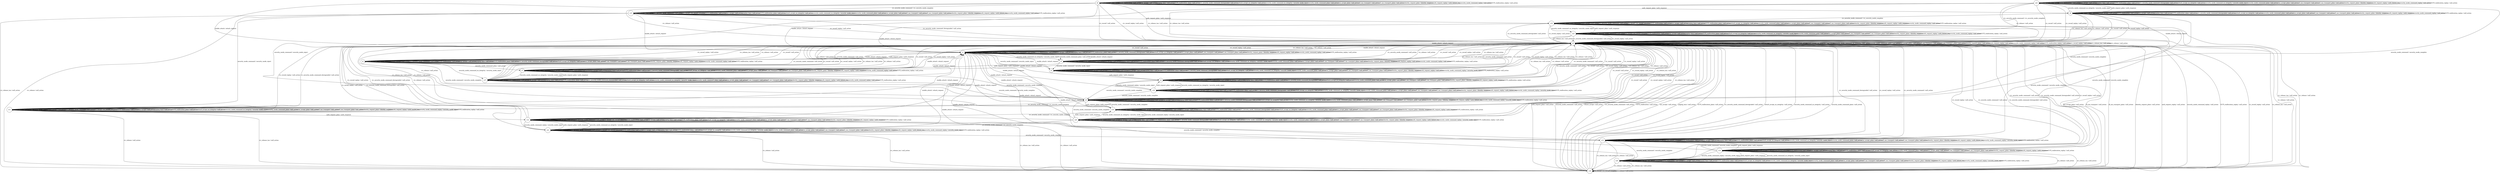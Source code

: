 digraph g {
__start0 [label="" shape="none"];

	s0 [shape="circle" label="s0"];
	s1 [shape="circle" label="s1"];
	s2 [shape="circle" label="s2"];
	s3 [shape="circle" label="s3"];
	s4 [shape="circle" label="s4"];
	s5 [shape="circle" label="s5"];
	s6 [shape="circle" label="s6"];
	s7 [shape="circle" label="s7"];
	s8 [shape="circle" label="s8"];
	s9 [shape="circle" label="s9"];
	s10 [shape="circle" label="s10"];
	s11 [shape="circle" label="s11"];
	s12 [shape="circle" label="s12"];
	s13 [shape="circle" label="s13"];
	s14 [shape="circle" label="s14"];
	s15 [shape="circle" label="s15"];
	s16 [shape="circle" label="s16"];
	s17 [shape="circle" label="s17"];
	s18 [shape="circle" label="s18"];
	s19 [shape="circle" label="s19"];
	s20 [shape="circle" label="s20"];
	s21 [shape="circle" label="s21"];
	s22 [shape="circle" label="s22"];
	s23 [shape="circle" label="s23"];
	s24 [shape="circle" label="s24"];
	s0 -> s1 [label="enable_attach / attach_request"];
	s0 -> s0 [label="auth_request_plain / null_action"];
	s0 -> s0 [label="security_mode_command / null_action"];
	s0 -> s0 [label="attach_accept / null_action"];
	s0 -> s0 [label="rrc_security_mode_command / null_action"];
	s0 -> s0 [label="rrc_reconf / null_action"];
	s0 -> s0 [label="GUTI_reallocation / null_action"];
	s0 -> s0 [label="tau_accept / null_action"];
	s0 -> s0 [label="paging_tmsi / null_action"];
	s0 -> s0 [label="GUTI_reallocation_plain / null_action"];
	s0 -> s0 [label="rrc_security_mode_command_downgraded / null_action"];
	s0 -> s0 [label="attach_accept_no_integrity / null_action"];
	s0 -> s0 [label="security_mode_command_no_integrity / null_action"];
	s0 -> s0 [label="security_mode_command_plain / null_action"];
	s0 -> s0 [label="tau_accept_plain / null_action"];
	s0 -> s0 [label="dl_nas_transport / null_action"];
	s0 -> s0 [label="dl_nas_transport_plain / null_action"];
	s0 -> s0 [label="identity_request_plain / null_action"];
	s0 -> s0 [label="auth_request_replay / null_action"];
	s0 -> s0 [label="security_mode_command_replay / null_action"];
	s0 -> s0 [label="GUTI_reallocation_replay / null_action"];
	s0 -> s0 [label="rrc_reconf_replay / null_action"];
	s0 -> s0 [label="rrc_release_tau / null_action"];
	s0 -> s0 [label="rrc_release / null_action"];
	s1 -> s1 [label="enable_attach / attach_request"];
	s1 -> s2 [label="auth_request_plain / auth_response"];
	s1 -> s3 [label="security_mode_command / security_mode_reject"];
	s1 -> s1 [label="attach_accept / null_action"];
	s1 -> s1 [label="rrc_security_mode_command / null_action"];
	s1 -> s0 [label="rrc_reconf / null_action"];
	s1 -> s1 [label="GUTI_reallocation / null_action"];
	s1 -> s1 [label="tau_accept / null_action"];
	s1 -> s1 [label="paging_tmsi / null_action"];
	s1 -> s1 [label="GUTI_reallocation_plain / null_action"];
	s1 -> s1 [label="rrc_security_mode_command_downgraded / null_action"];
	s1 -> s1 [label="attach_accept_no_integrity / null_action"];
	s1 -> s5 [label="security_mode_command_no_integrity / security_mode_reject"];
	s1 -> s5 [label="security_mode_command_plain / null_action"];
	s1 -> s1 [label="tau_accept_plain / null_action"];
	s1 -> s1 [label="dl_nas_transport / null_action"];
	s1 -> s1 [label="dl_nas_transport_plain / null_action"];
	s1 -> s1 [label="identity_request_plain / identity_response"];
	s1 -> s1 [label="auth_request_replay / null_action"];
	s1 -> s1 [label="security_mode_command_replay / null_action"];
	s1 -> s1 [label="GUTI_reallocation_replay / null_action"];
	s1 -> s0 [label="rrc_reconf_replay / null_action"];
	s1 -> s0 [label="rrc_release_tau / null_action"];
	s1 -> s0 [label="rrc_release / null_action"];
	s2 -> s1 [label="enable_attach / attach_request"];
	s2 -> s2 [label="auth_request_plain / auth_response"];
	s2 -> s9 [label="security_mode_command / security_mode_complete"];
	s2 -> s2 [label="attach_accept / null_action"];
	s2 -> s2 [label="rrc_security_mode_command / null_action"];
	s2 -> s0 [label="rrc_reconf / null_action"];
	s2 -> s2 [label="GUTI_reallocation / null_action"];
	s2 -> s2 [label="tau_accept / null_action"];
	s2 -> s2 [label="paging_tmsi / null_action"];
	s2 -> s2 [label="GUTI_reallocation_plain / null_action"];
	s2 -> s2 [label="rrc_security_mode_command_downgraded / null_action"];
	s2 -> s2 [label="attach_accept_no_integrity / null_action"];
	s2 -> s17 [label="security_mode_command_no_integrity / security_mode_reject"];
	s2 -> s7 [label="security_mode_command_plain / null_action"];
	s2 -> s2 [label="tau_accept_plain / null_action"];
	s2 -> s2 [label="dl_nas_transport / null_action"];
	s2 -> s2 [label="dl_nas_transport_plain / null_action"];
	s2 -> s2 [label="identity_request_plain / identity_response"];
	s2 -> s2 [label="auth_request_replay / auth_response"];
	s2 -> s2 [label="security_mode_command_replay / null_action"];
	s2 -> s2 [label="GUTI_reallocation_replay / null_action"];
	s2 -> s0 [label="rrc_reconf_replay / null_action"];
	s2 -> s0 [label="rrc_release_tau / null_action"];
	s2 -> s0 [label="rrc_release / null_action"];
	s3 -> s1 [label="enable_attach / attach_request"];
	s3 -> s4 [label="auth_request_plain / auth_response"];
	s3 -> s3 [label="security_mode_command / security_mode_reject"];
	s3 -> s3 [label="attach_accept / null_action"];
	s3 -> s0 [label="rrc_security_mode_command / null_action"];
	s3 -> s0 [label="rrc_reconf / null_action"];
	s3 -> s3 [label="GUTI_reallocation / null_action"];
	s3 -> s3 [label="tau_accept / null_action"];
	s3 -> s3 [label="paging_tmsi / null_action"];
	s3 -> s3 [label="GUTI_reallocation_plain / null_action"];
	s3 -> s3 [label="rrc_security_mode_command_downgraded / null_action"];
	s3 -> s3 [label="attach_accept_no_integrity / null_action"];
	s3 -> s3 [label="security_mode_command_no_integrity / security_mode_reject"];
	s3 -> s3 [label="security_mode_command_plain / null_action"];
	s3 -> s3 [label="tau_accept_plain / null_action"];
	s3 -> s3 [label="dl_nas_transport / null_action"];
	s3 -> s3 [label="dl_nas_transport_plain / null_action"];
	s3 -> s3 [label="identity_request_plain / identity_response"];
	s3 -> s3 [label="auth_request_replay / null_action"];
	s3 -> s3 [label="security_mode_command_replay / security_mode_reject"];
	s3 -> s3 [label="GUTI_reallocation_replay / null_action"];
	s3 -> s0 [label="rrc_reconf_replay / null_action"];
	s3 -> s0 [label="rrc_release_tau / null_action"];
	s3 -> s0 [label="rrc_release / null_action"];
	s4 -> s1 [label="enable_attach / attach_request"];
	s4 -> s4 [label="auth_request_plain / auth_response"];
	s4 -> s9 [label="security_mode_command / security_mode_complete"];
	s4 -> s4 [label="attach_accept / null_action"];
	s4 -> s0 [label="rrc_security_mode_command / null_action"];
	s4 -> s0 [label="rrc_reconf / null_action"];
	s4 -> s4 [label="GUTI_reallocation / null_action"];
	s4 -> s4 [label="tau_accept / null_action"];
	s4 -> s4 [label="paging_tmsi / null_action"];
	s4 -> s4 [label="GUTI_reallocation_plain / null_action"];
	s4 -> s4 [label="rrc_security_mode_command_downgraded / null_action"];
	s4 -> s4 [label="attach_accept_no_integrity / null_action"];
	s4 -> s19 [label="security_mode_command_no_integrity / security_mode_reject"];
	s4 -> s4 [label="security_mode_command_plain / null_action"];
	s4 -> s4 [label="tau_accept_plain / null_action"];
	s4 -> s4 [label="dl_nas_transport / null_action"];
	s4 -> s4 [label="dl_nas_transport_plain / null_action"];
	s4 -> s4 [label="identity_request_plain / identity_response"];
	s4 -> s4 [label="auth_request_replay / auth_response"];
	s4 -> s19 [label="security_mode_command_replay / security_mode_reject"];
	s4 -> s4 [label="GUTI_reallocation_replay / null_action"];
	s4 -> s0 [label="rrc_reconf_replay / null_action"];
	s4 -> s0 [label="rrc_release_tau / null_action"];
	s4 -> s0 [label="rrc_release / null_action"];
	s5 -> s1 [label="enable_attach / attach_request"];
	s5 -> s7 [label="auth_request_plain / auth_response"];
	s5 -> s3 [label="security_mode_command / security_mode_reject"];
	s5 -> s5 [label="attach_accept / null_action"];
	s5 -> s0 [label="rrc_security_mode_command / null_action"];
	s5 -> s0 [label="rrc_reconf / null_action"];
	s5 -> s5 [label="GUTI_reallocation / null_action"];
	s5 -> s5 [label="tau_accept / null_action"];
	s5 -> s5 [label="paging_tmsi / null_action"];
	s5 -> s5 [label="GUTI_reallocation_plain / null_action"];
	s5 -> s5 [label="rrc_security_mode_command_downgraded / null_action"];
	s5 -> s5 [label="attach_accept_no_integrity / null_action"];
	s5 -> s5 [label="security_mode_command_no_integrity / security_mode_reject"];
	s5 -> s5 [label="security_mode_command_plain / null_action"];
	s5 -> s5 [label="tau_accept_plain / null_action"];
	s5 -> s5 [label="dl_nas_transport / null_action"];
	s5 -> s5 [label="dl_nas_transport_plain / null_action"];
	s5 -> s5 [label="identity_request_plain / identity_response"];
	s5 -> s5 [label="auth_request_replay / null_action"];
	s5 -> s5 [label="security_mode_command_replay / null_action"];
	s5 -> s5 [label="GUTI_reallocation_replay / null_action"];
	s5 -> s0 [label="rrc_reconf_replay / null_action"];
	s5 -> s0 [label="rrc_release_tau / null_action"];
	s5 -> s0 [label="rrc_release / null_action"];
	s6 -> s1 [label="enable_attach / attach_request"];
	s6 -> s8 [label="auth_request_plain / auth_response"];
	s6 -> s9 [label="security_mode_command / security_mode_reject"];
	s6 -> s6 [label="attach_accept / null_action"];
	s6 -> s15 [label="rrc_security_mode_command / rrc_security_mode_complete"];
	s6 -> s0 [label="rrc_reconf / null_action"];
	s6 -> s6 [label="GUTI_reallocation / null_action"];
	s6 -> s6 [label="tau_accept / null_action"];
	s6 -> s6 [label="paging_tmsi / null_action"];
	s6 -> s6 [label="GUTI_reallocation_plain / null_action"];
	s6 -> s6 [label="rrc_security_mode_command_downgraded / null_action"];
	s6 -> s6 [label="attach_accept_no_integrity / null_action"];
	s6 -> s6 [label="security_mode_command_no_integrity / security_mode_reject"];
	s6 -> s6 [label="security_mode_command_plain / null_action"];
	s6 -> s6 [label="tau_accept_plain / null_action"];
	s6 -> s6 [label="dl_nas_transport / null_action"];
	s6 -> s6 [label="dl_nas_transport_plain / null_action"];
	s6 -> s6 [label="identity_request_plain / identity_response"];
	s6 -> s6 [label="auth_request_replay / auth_failure_seq"];
	s6 -> s6 [label="security_mode_command_replay / null_action"];
	s6 -> s6 [label="GUTI_reallocation_replay / null_action"];
	s6 -> s0 [label="rrc_reconf_replay / null_action"];
	s6 -> s0 [label="rrc_release_tau / null_action"];
	s6 -> s0 [label="rrc_release / null_action"];
	s7 -> s1 [label="enable_attach / attach_request"];
	s7 -> s7 [label="auth_request_plain / auth_response"];
	s7 -> s9 [label="security_mode_command / security_mode_complete"];
	s7 -> s7 [label="attach_accept / null_action"];
	s7 -> s0 [label="rrc_security_mode_command / null_action"];
	s7 -> s0 [label="rrc_reconf / null_action"];
	s7 -> s7 [label="GUTI_reallocation / null_action"];
	s7 -> s7 [label="tau_accept / null_action"];
	s7 -> s7 [label="paging_tmsi / null_action"];
	s7 -> s7 [label="GUTI_reallocation_plain / null_action"];
	s7 -> s7 [label="rrc_security_mode_command_downgraded / null_action"];
	s7 -> s7 [label="attach_accept_no_integrity / null_action"];
	s7 -> s17 [label="security_mode_command_no_integrity / security_mode_reject"];
	s7 -> s7 [label="security_mode_command_plain / null_action"];
	s7 -> s7 [label="tau_accept_plain / null_action"];
	s7 -> s7 [label="dl_nas_transport / null_action"];
	s7 -> s7 [label="dl_nas_transport_plain / null_action"];
	s7 -> s7 [label="identity_request_plain / identity_response"];
	s7 -> s7 [label="auth_request_replay / auth_response"];
	s7 -> s7 [label="security_mode_command_replay / null_action"];
	s7 -> s7 [label="GUTI_reallocation_replay / null_action"];
	s7 -> s0 [label="rrc_reconf_replay / null_action"];
	s7 -> s0 [label="rrc_release_tau / null_action"];
	s7 -> s0 [label="rrc_release / null_action"];
	s8 -> s1 [label="enable_attach / attach_request"];
	s8 -> s8 [label="auth_request_plain / auth_response"];
	s8 -> s9 [label="security_mode_command / security_mode_complete"];
	s8 -> s8 [label="attach_accept / null_action"];
	s8 -> s16 [label="rrc_security_mode_command / rrc_security_mode_complete"];
	s8 -> s0 [label="rrc_reconf / null_action"];
	s8 -> s8 [label="GUTI_reallocation / null_action"];
	s8 -> s8 [label="tau_accept / null_action"];
	s8 -> s8 [label="paging_tmsi / null_action"];
	s8 -> s8 [label="GUTI_reallocation_plain / null_action"];
	s8 -> s8 [label="rrc_security_mode_command_downgraded / null_action"];
	s8 -> s8 [label="attach_accept_no_integrity / null_action"];
	s8 -> s22 [label="security_mode_command_no_integrity / security_mode_reject"];
	s8 -> s8 [label="security_mode_command_plain / null_action"];
	s8 -> s8 [label="tau_accept_plain / null_action"];
	s8 -> s8 [label="dl_nas_transport / null_action"];
	s8 -> s8 [label="dl_nas_transport_plain / null_action"];
	s8 -> s8 [label="identity_request_plain / identity_response"];
	s8 -> s8 [label="auth_request_replay / auth_response"];
	s8 -> s8 [label="security_mode_command_replay / null_action"];
	s8 -> s8 [label="GUTI_reallocation_replay / null_action"];
	s8 -> s0 [label="rrc_reconf_replay / null_action"];
	s8 -> s0 [label="rrc_release_tau / null_action"];
	s8 -> s0 [label="rrc_release / null_action"];
	s9 -> s1 [label="enable_attach / attach_request"];
	s9 -> s10 [label="auth_request_plain / auth_response"];
	s9 -> s9 [label="security_mode_command / security_mode_reject"];
	s9 -> s9 [label="attach_accept / null_action"];
	s9 -> s11 [label="rrc_security_mode_command / rrc_security_mode_complete"];
	s9 -> s0 [label="rrc_reconf / null_action"];
	s9 -> s9 [label="GUTI_reallocation / null_action"];
	s9 -> s9 [label="tau_accept / null_action"];
	s9 -> s9 [label="paging_tmsi / null_action"];
	s9 -> s9 [label="GUTI_reallocation_plain / null_action"];
	s9 -> s9 [label="rrc_security_mode_command_downgraded / null_action"];
	s9 -> s9 [label="attach_accept_no_integrity / null_action"];
	s9 -> s9 [label="security_mode_command_no_integrity / security_mode_reject"];
	s9 -> s9 [label="security_mode_command_plain / null_action"];
	s9 -> s9 [label="tau_accept_plain / null_action"];
	s9 -> s9 [label="dl_nas_transport / null_action"];
	s9 -> s9 [label="dl_nas_transport_plain / null_action"];
	s9 -> s9 [label="identity_request_plain / identity_response"];
	s9 -> s9 [label="auth_request_replay / auth_failure_seq"];
	s9 -> s9 [label="security_mode_command_replay / security_mode_reject"];
	s9 -> s9 [label="GUTI_reallocation_replay / null_action"];
	s9 -> s0 [label="rrc_reconf_replay / null_action"];
	s9 -> s0 [label="rrc_release_tau / null_action"];
	s9 -> s0 [label="rrc_release / null_action"];
	s10 -> s1 [label="enable_attach / attach_request"];
	s10 -> s10 [label="auth_request_plain / auth_response"];
	s10 -> s9 [label="security_mode_command / security_mode_complete"];
	s10 -> s10 [label="attach_accept / null_action"];
	s10 -> s12 [label="rrc_security_mode_command / rrc_security_mode_complete"];
	s10 -> s0 [label="rrc_reconf / null_action"];
	s10 -> s10 [label="GUTI_reallocation / null_action"];
	s10 -> s10 [label="tau_accept / null_action"];
	s10 -> s10 [label="paging_tmsi / null_action"];
	s10 -> s10 [label="GUTI_reallocation_plain / null_action"];
	s10 -> s10 [label="rrc_security_mode_command_downgraded / null_action"];
	s10 -> s10 [label="attach_accept_no_integrity / null_action"];
	s10 -> s20 [label="security_mode_command_no_integrity / security_mode_reject"];
	s10 -> s10 [label="security_mode_command_plain / null_action"];
	s10 -> s10 [label="tau_accept_plain / null_action"];
	s10 -> s10 [label="dl_nas_transport / null_action"];
	s10 -> s10 [label="dl_nas_transport_plain / null_action"];
	s10 -> s10 [label="identity_request_plain / identity_response"];
	s10 -> s10 [label="auth_request_replay / auth_response"];
	s10 -> s20 [label="security_mode_command_replay / security_mode_reject"];
	s10 -> s10 [label="GUTI_reallocation_replay / null_action"];
	s10 -> s0 [label="rrc_reconf_replay / null_action"];
	s10 -> s0 [label="rrc_release_tau / null_action"];
	s10 -> s0 [label="rrc_release / null_action"];
	s11 -> s1 [label="enable_attach / attach_request"];
	s11 -> s12 [label="auth_request_plain / auth_response"];
	s11 -> s11 [label="security_mode_command / security_mode_reject"];
	s11 -> s11 [label="attach_accept / null_action"];
	s11 -> s11 [label="rrc_security_mode_command / null_action"];
	s11 -> s11 [label="rrc_reconf / rrc_reconf_complete"];
	s11 -> s11 [label="GUTI_reallocation / null_action"];
	s11 -> s11 [label="tau_accept / null_action"];
	s11 -> s11 [label="paging_tmsi / null_action"];
	s11 -> s11 [label="GUTI_reallocation_plain / null_action"];
	s11 -> s0 [label="rrc_security_mode_command_downgraded / null_action"];
	s11 -> s11 [label="attach_accept_no_integrity / null_action"];
	s11 -> s11 [label="security_mode_command_no_integrity / security_mode_reject"];
	s11 -> s11 [label="security_mode_command_plain / null_action"];
	s11 -> s11 [label="tau_accept_plain / null_action"];
	s11 -> s11 [label="dl_nas_transport / null_action"];
	s11 -> s11 [label="dl_nas_transport_plain / null_action"];
	s11 -> s11 [label="identity_request_plain / identity_response"];
	s11 -> s11 [label="auth_request_replay / auth_failure_seq"];
	s11 -> s11 [label="security_mode_command_replay / security_mode_reject"];
	s11 -> s11 [label="GUTI_reallocation_replay / null_action"];
	s11 -> s0 [label="rrc_reconf_replay / null_action"];
	s11 -> s18 [label="rrc_release_tau / null_action"];
	s11 -> s18 [label="rrc_release / null_action"];
	s12 -> s1 [label="enable_attach / attach_request"];
	s12 -> s12 [label="auth_request_plain / auth_response"];
	s12 -> s13 [label="security_mode_command / security_mode_complete"];
	s12 -> s12 [label="attach_accept / null_action"];
	s12 -> s12 [label="rrc_security_mode_command / null_action"];
	s12 -> s12 [label="rrc_reconf / rrc_reconf_complete"];
	s12 -> s12 [label="GUTI_reallocation / null_action"];
	s12 -> s12 [label="tau_accept / null_action"];
	s12 -> s12 [label="paging_tmsi / null_action"];
	s12 -> s12 [label="GUTI_reallocation_plain / null_action"];
	s12 -> s0 [label="rrc_security_mode_command_downgraded / null_action"];
	s12 -> s12 [label="attach_accept_no_integrity / null_action"];
	s12 -> s21 [label="security_mode_command_no_integrity / security_mode_reject"];
	s12 -> s12 [label="security_mode_command_plain / null_action"];
	s12 -> s12 [label="tau_accept_plain / null_action"];
	s12 -> s12 [label="dl_nas_transport / null_action"];
	s12 -> s12 [label="dl_nas_transport_plain / null_action"];
	s12 -> s12 [label="identity_request_plain / identity_response"];
	s12 -> s12 [label="auth_request_replay / auth_response"];
	s12 -> s21 [label="security_mode_command_replay / security_mode_reject"];
	s12 -> s12 [label="GUTI_reallocation_replay / null_action"];
	s12 -> s0 [label="rrc_reconf_replay / null_action"];
	s12 -> s18 [label="rrc_release_tau / null_action"];
	s12 -> s18 [label="rrc_release / null_action"];
	s13 -> s1 [label="enable_attach / attach_request"];
	s13 -> s14 [label="auth_request_plain / auth_response"];
	s13 -> s13 [label="security_mode_command / security_mode_reject"];
	s13 -> s13 [label="attach_accept / null_action"];
	s13 -> s0 [label="rrc_security_mode_command / null_action"];
	s13 -> s13 [label="rrc_reconf / rrc_reconf_complete"];
	s13 -> s13 [label="GUTI_reallocation / null_action"];
	s13 -> s13 [label="tau_accept / null_action"];
	s13 -> s13 [label="paging_tmsi / null_action"];
	s13 -> s13 [label="GUTI_reallocation_plain / null_action"];
	s13 -> s0 [label="rrc_security_mode_command_downgraded / null_action"];
	s13 -> s13 [label="attach_accept_no_integrity / null_action"];
	s13 -> s13 [label="security_mode_command_no_integrity / security_mode_reject"];
	s13 -> s13 [label="security_mode_command_plain / null_action"];
	s13 -> s13 [label="tau_accept_plain / null_action"];
	s13 -> s13 [label="dl_nas_transport / null_action"];
	s13 -> s13 [label="dl_nas_transport_plain / null_action"];
	s13 -> s13 [label="identity_request_plain / identity_response"];
	s13 -> s13 [label="auth_request_replay / auth_failure_seq"];
	s13 -> s13 [label="security_mode_command_replay / security_mode_reject"];
	s13 -> s13 [label="GUTI_reallocation_replay / null_action"];
	s13 -> s0 [label="rrc_reconf_replay / null_action"];
	s13 -> s18 [label="rrc_release_tau / null_action"];
	s13 -> s18 [label="rrc_release / null_action"];
	s14 -> s1 [label="enable_attach / attach_request"];
	s14 -> s14 [label="auth_request_plain / auth_response"];
	s14 -> s13 [label="security_mode_command / security_mode_complete"];
	s14 -> s14 [label="attach_accept / null_action"];
	s14 -> s0 [label="rrc_security_mode_command / null_action"];
	s14 -> s14 [label="rrc_reconf / rrc_reconf_complete"];
	s14 -> s14 [label="GUTI_reallocation / null_action"];
	s14 -> s14 [label="tau_accept / null_action"];
	s14 -> s14 [label="paging_tmsi / null_action"];
	s14 -> s14 [label="GUTI_reallocation_plain / null_action"];
	s14 -> s0 [label="rrc_security_mode_command_downgraded / null_action"];
	s14 -> s14 [label="attach_accept_no_integrity / null_action"];
	s14 -> s24 [label="security_mode_command_no_integrity / security_mode_reject"];
	s14 -> s14 [label="security_mode_command_plain / null_action"];
	s14 -> s14 [label="tau_accept_plain / null_action"];
	s14 -> s14 [label="dl_nas_transport / null_action"];
	s14 -> s14 [label="dl_nas_transport_plain / null_action"];
	s14 -> s14 [label="identity_request_plain / identity_response"];
	s14 -> s14 [label="auth_request_replay / auth_response"];
	s14 -> s24 [label="security_mode_command_replay / security_mode_reject"];
	s14 -> s14 [label="GUTI_reallocation_replay / null_action"];
	s14 -> s0 [label="rrc_reconf_replay / null_action"];
	s14 -> s18 [label="rrc_release_tau / null_action"];
	s14 -> s18 [label="rrc_release / null_action"];
	s15 -> s1 [label="enable_attach / attach_request"];
	s15 -> s16 [label="auth_request_plain / auth_response"];
	s15 -> s11 [label="security_mode_command / security_mode_reject"];
	s15 -> s15 [label="attach_accept / null_action"];
	s15 -> s15 [label="rrc_security_mode_command / null_action"];
	s15 -> s15 [label="rrc_reconf / rrc_reconf_complete"];
	s15 -> s15 [label="GUTI_reallocation / null_action"];
	s15 -> s15 [label="tau_accept / null_action"];
	s15 -> s15 [label="paging_tmsi / null_action"];
	s15 -> s15 [label="GUTI_reallocation_plain / null_action"];
	s15 -> s0 [label="rrc_security_mode_command_downgraded / null_action"];
	s15 -> s15 [label="attach_accept_no_integrity / null_action"];
	s15 -> s15 [label="security_mode_command_no_integrity / security_mode_reject"];
	s15 -> s15 [label="security_mode_command_plain / null_action"];
	s15 -> s15 [label="tau_accept_plain / null_action"];
	s15 -> s15 [label="dl_nas_transport / null_action"];
	s15 -> s15 [label="dl_nas_transport_plain / null_action"];
	s15 -> s15 [label="identity_request_plain / identity_response"];
	s15 -> s15 [label="auth_request_replay / auth_failure_seq"];
	s15 -> s15 [label="security_mode_command_replay / null_action"];
	s15 -> s15 [label="GUTI_reallocation_replay / null_action"];
	s15 -> s0 [label="rrc_reconf_replay / null_action"];
	s15 -> s18 [label="rrc_release_tau / null_action"];
	s15 -> s18 [label="rrc_release / null_action"];
	s16 -> s1 [label="enable_attach / attach_request"];
	s16 -> s16 [label="auth_request_plain / auth_response"];
	s16 -> s13 [label="security_mode_command / security_mode_complete"];
	s16 -> s16 [label="attach_accept / null_action"];
	s16 -> s16 [label="rrc_security_mode_command / null_action"];
	s16 -> s16 [label="rrc_reconf / rrc_reconf_complete"];
	s16 -> s16 [label="GUTI_reallocation / null_action"];
	s16 -> s16 [label="tau_accept / null_action"];
	s16 -> s16 [label="paging_tmsi / null_action"];
	s16 -> s16 [label="GUTI_reallocation_plain / null_action"];
	s16 -> s0 [label="rrc_security_mode_command_downgraded / null_action"];
	s16 -> s16 [label="attach_accept_no_integrity / null_action"];
	s16 -> s23 [label="security_mode_command_no_integrity / security_mode_reject"];
	s16 -> s16 [label="security_mode_command_plain / null_action"];
	s16 -> s16 [label="tau_accept_plain / null_action"];
	s16 -> s16 [label="dl_nas_transport / null_action"];
	s16 -> s16 [label="dl_nas_transport_plain / null_action"];
	s16 -> s16 [label="identity_request_plain / identity_response"];
	s16 -> s16 [label="auth_request_replay / auth_response"];
	s16 -> s16 [label="security_mode_command_replay / null_action"];
	s16 -> s16 [label="GUTI_reallocation_replay / null_action"];
	s16 -> s0 [label="rrc_reconf_replay / null_action"];
	s16 -> s18 [label="rrc_release_tau / null_action"];
	s16 -> s18 [label="rrc_release / null_action"];
	s17 -> s1 [label="enable_attach / attach_request"];
	s17 -> s7 [label="auth_request_plain / auth_response"];
	s17 -> s9 [label="security_mode_command / security_mode_complete"];
	s17 -> s17 [label="attach_accept / null_action"];
	s17 -> s0 [label="rrc_security_mode_command / null_action"];
	s17 -> s0 [label="rrc_reconf / null_action"];
	s17 -> s17 [label="GUTI_reallocation / null_action"];
	s17 -> s17 [label="tau_accept / null_action"];
	s17 -> s17 [label="paging_tmsi / null_action"];
	s17 -> s17 [label="GUTI_reallocation_plain / null_action"];
	s17 -> s17 [label="rrc_security_mode_command_downgraded / null_action"];
	s17 -> s17 [label="attach_accept_no_integrity / null_action"];
	s17 -> s17 [label="security_mode_command_no_integrity / security_mode_reject"];
	s17 -> s17 [label="security_mode_command_plain / null_action"];
	s17 -> s17 [label="tau_accept_plain / null_action"];
	s17 -> s17 [label="dl_nas_transport / null_action"];
	s17 -> s17 [label="dl_nas_transport_plain / null_action"];
	s17 -> s17 [label="identity_request_plain / identity_response"];
	s17 -> s17 [label="auth_request_replay / auth_failure_seq"];
	s17 -> s17 [label="security_mode_command_replay / null_action"];
	s17 -> s17 [label="GUTI_reallocation_replay / null_action"];
	s17 -> s0 [label="rrc_reconf_replay / null_action"];
	s17 -> s0 [label="rrc_release_tau / null_action"];
	s17 -> s0 [label="rrc_release / null_action"];
	s18 -> s1 [label="enable_attach / attach_request"];
	s18 -> s0 [label="auth_request_plain / null_action"];
	s18 -> s0 [label="security_mode_command / null_action"];
	s18 -> s0 [label="attach_accept / null_action"];
	s18 -> s0 [label="rrc_security_mode_command / null_action"];
	s18 -> s18 [label="rrc_reconf / rrc_reconf_complete"];
	s18 -> s0 [label="GUTI_reallocation / null_action"];
	s18 -> s0 [label="tau_accept / null_action"];
	s18 -> s0 [label="paging_tmsi / null_action"];
	s18 -> s0 [label="GUTI_reallocation_plain / null_action"];
	s18 -> s0 [label="rrc_security_mode_command_downgraded / null_action"];
	s18 -> s0 [label="attach_accept_no_integrity / null_action"];
	s18 -> s0 [label="security_mode_command_no_integrity / null_action"];
	s18 -> s0 [label="security_mode_command_plain / null_action"];
	s18 -> s0 [label="tau_accept_plain / null_action"];
	s18 -> s0 [label="dl_nas_transport / null_action"];
	s18 -> s0 [label="dl_nas_transport_plain / null_action"];
	s18 -> s0 [label="identity_request_plain / null_action"];
	s18 -> s0 [label="auth_request_replay / null_action"];
	s18 -> s0 [label="security_mode_command_replay / null_action"];
	s18 -> s0 [label="GUTI_reallocation_replay / null_action"];
	s18 -> s0 [label="rrc_reconf_replay / null_action"];
	s18 -> s0 [label="rrc_release_tau / null_action"];
	s18 -> s18 [label="rrc_release / null_action"];
	s19 -> s1 [label="enable_attach / attach_request"];
	s19 -> s4 [label="auth_request_plain / auth_response"];
	s19 -> s9 [label="security_mode_command / security_mode_complete"];
	s19 -> s19 [label="attach_accept / null_action"];
	s19 -> s0 [label="rrc_security_mode_command / null_action"];
	s19 -> s0 [label="rrc_reconf / null_action"];
	s19 -> s19 [label="GUTI_reallocation / null_action"];
	s19 -> s19 [label="tau_accept / null_action"];
	s19 -> s19 [label="paging_tmsi / null_action"];
	s19 -> s19 [label="GUTI_reallocation_plain / null_action"];
	s19 -> s19 [label="rrc_security_mode_command_downgraded / null_action"];
	s19 -> s19 [label="attach_accept_no_integrity / null_action"];
	s19 -> s19 [label="security_mode_command_no_integrity / security_mode_reject"];
	s19 -> s19 [label="security_mode_command_plain / null_action"];
	s19 -> s19 [label="tau_accept_plain / null_action"];
	s19 -> s19 [label="dl_nas_transport / null_action"];
	s19 -> s19 [label="dl_nas_transport_plain / null_action"];
	s19 -> s19 [label="identity_request_plain / identity_response"];
	s19 -> s19 [label="auth_request_replay / auth_failure_seq"];
	s19 -> s19 [label="security_mode_command_replay / security_mode_reject"];
	s19 -> s19 [label="GUTI_reallocation_replay / null_action"];
	s19 -> s0 [label="rrc_reconf_replay / null_action"];
	s19 -> s0 [label="rrc_release_tau / null_action"];
	s19 -> s0 [label="rrc_release / null_action"];
	s20 -> s1 [label="enable_attach / attach_request"];
	s20 -> s10 [label="auth_request_plain / auth_response"];
	s20 -> s9 [label="security_mode_command / security_mode_complete"];
	s20 -> s20 [label="attach_accept / null_action"];
	s20 -> s21 [label="rrc_security_mode_command / rrc_security_mode_complete"];
	s20 -> s0 [label="rrc_reconf / null_action"];
	s20 -> s20 [label="GUTI_reallocation / null_action"];
	s20 -> s20 [label="tau_accept / null_action"];
	s20 -> s20 [label="paging_tmsi / null_action"];
	s20 -> s20 [label="GUTI_reallocation_plain / null_action"];
	s20 -> s20 [label="rrc_security_mode_command_downgraded / null_action"];
	s20 -> s20 [label="attach_accept_no_integrity / null_action"];
	s20 -> s20 [label="security_mode_command_no_integrity / security_mode_reject"];
	s20 -> s20 [label="security_mode_command_plain / null_action"];
	s20 -> s20 [label="tau_accept_plain / null_action"];
	s20 -> s20 [label="dl_nas_transport / null_action"];
	s20 -> s20 [label="dl_nas_transport_plain / null_action"];
	s20 -> s20 [label="identity_request_plain / identity_response"];
	s20 -> s20 [label="auth_request_replay / auth_failure_seq"];
	s20 -> s20 [label="security_mode_command_replay / security_mode_reject"];
	s20 -> s20 [label="GUTI_reallocation_replay / null_action"];
	s20 -> s0 [label="rrc_reconf_replay / null_action"];
	s20 -> s0 [label="rrc_release_tau / null_action"];
	s20 -> s0 [label="rrc_release / null_action"];
	s21 -> s1 [label="enable_attach / attach_request"];
	s21 -> s12 [label="auth_request_plain / auth_response"];
	s21 -> s13 [label="security_mode_command / security_mode_complete"];
	s21 -> s21 [label="attach_accept / null_action"];
	s21 -> s21 [label="rrc_security_mode_command / null_action"];
	s21 -> s21 [label="rrc_reconf / rrc_reconf_complete"];
	s21 -> s21 [label="GUTI_reallocation / null_action"];
	s21 -> s21 [label="tau_accept / null_action"];
	s21 -> s21 [label="paging_tmsi / null_action"];
	s21 -> s21 [label="GUTI_reallocation_plain / null_action"];
	s21 -> s0 [label="rrc_security_mode_command_downgraded / null_action"];
	s21 -> s21 [label="attach_accept_no_integrity / null_action"];
	s21 -> s21 [label="security_mode_command_no_integrity / security_mode_reject"];
	s21 -> s21 [label="security_mode_command_plain / null_action"];
	s21 -> s21 [label="tau_accept_plain / null_action"];
	s21 -> s21 [label="dl_nas_transport / null_action"];
	s21 -> s21 [label="dl_nas_transport_plain / null_action"];
	s21 -> s21 [label="identity_request_plain / identity_response"];
	s21 -> s21 [label="auth_request_replay / auth_failure_seq"];
	s21 -> s21 [label="security_mode_command_replay / security_mode_reject"];
	s21 -> s21 [label="GUTI_reallocation_replay / null_action"];
	s21 -> s0 [label="rrc_reconf_replay / null_action"];
	s21 -> s18 [label="rrc_release_tau / null_action"];
	s21 -> s18 [label="rrc_release / null_action"];
	s22 -> s1 [label="enable_attach / attach_request"];
	s22 -> s8 [label="auth_request_plain / auth_response"];
	s22 -> s9 [label="security_mode_command / security_mode_complete"];
	s22 -> s22 [label="attach_accept / null_action"];
	s22 -> s23 [label="rrc_security_mode_command / rrc_security_mode_complete"];
	s22 -> s0 [label="rrc_reconf / null_action"];
	s22 -> s22 [label="GUTI_reallocation / null_action"];
	s22 -> s22 [label="tau_accept / null_action"];
	s22 -> s22 [label="paging_tmsi / null_action"];
	s22 -> s22 [label="GUTI_reallocation_plain / null_action"];
	s22 -> s22 [label="rrc_security_mode_command_downgraded / null_action"];
	s22 -> s22 [label="attach_accept_no_integrity / null_action"];
	s22 -> s22 [label="security_mode_command_no_integrity / security_mode_reject"];
	s22 -> s22 [label="security_mode_command_plain / null_action"];
	s22 -> s22 [label="tau_accept_plain / null_action"];
	s22 -> s22 [label="dl_nas_transport / null_action"];
	s22 -> s22 [label="dl_nas_transport_plain / null_action"];
	s22 -> s22 [label="identity_request_plain / identity_response"];
	s22 -> s22 [label="auth_request_replay / auth_failure_seq"];
	s22 -> s22 [label="security_mode_command_replay / null_action"];
	s22 -> s22 [label="GUTI_reallocation_replay / null_action"];
	s22 -> s0 [label="rrc_reconf_replay / null_action"];
	s22 -> s0 [label="rrc_release_tau / null_action"];
	s22 -> s0 [label="rrc_release / null_action"];
	s23 -> s1 [label="enable_attach / attach_request"];
	s23 -> s16 [label="auth_request_plain / auth_response"];
	s23 -> s13 [label="security_mode_command / security_mode_complete"];
	s23 -> s23 [label="attach_accept / null_action"];
	s23 -> s23 [label="rrc_security_mode_command / null_action"];
	s23 -> s23 [label="rrc_reconf / rrc_reconf_complete"];
	s23 -> s23 [label="GUTI_reallocation / null_action"];
	s23 -> s23 [label="tau_accept / null_action"];
	s23 -> s23 [label="paging_tmsi / null_action"];
	s23 -> s23 [label="GUTI_reallocation_plain / null_action"];
	s23 -> s0 [label="rrc_security_mode_command_downgraded / null_action"];
	s23 -> s23 [label="attach_accept_no_integrity / null_action"];
	s23 -> s23 [label="security_mode_command_no_integrity / security_mode_reject"];
	s23 -> s23 [label="security_mode_command_plain / null_action"];
	s23 -> s23 [label="tau_accept_plain / null_action"];
	s23 -> s23 [label="dl_nas_transport / null_action"];
	s23 -> s23 [label="dl_nas_transport_plain / null_action"];
	s23 -> s23 [label="identity_request_plain / identity_response"];
	s23 -> s23 [label="auth_request_replay / auth_failure_seq"];
	s23 -> s23 [label="security_mode_command_replay / null_action"];
	s23 -> s23 [label="GUTI_reallocation_replay / null_action"];
	s23 -> s0 [label="rrc_reconf_replay / null_action"];
	s23 -> s0 [label="rrc_release_tau / null_action"];
	s23 -> s18 [label="rrc_release / null_action"];
	s24 -> s1 [label="enable_attach / attach_request"];
	s24 -> s14 [label="auth_request_plain / auth_response"];
	s24 -> s13 [label="security_mode_command / security_mode_complete"];
	s24 -> s24 [label="attach_accept / null_action"];
	s24 -> s0 [label="rrc_security_mode_command / null_action"];
	s24 -> s24 [label="rrc_reconf / rrc_reconf_complete"];
	s24 -> s24 [label="GUTI_reallocation / null_action"];
	s24 -> s24 [label="tau_accept / null_action"];
	s24 -> s24 [label="paging_tmsi / null_action"];
	s24 -> s24 [label="GUTI_reallocation_plain / null_action"];
	s24 -> s0 [label="rrc_security_mode_command_downgraded / null_action"];
	s24 -> s24 [label="attach_accept_no_integrity / null_action"];
	s24 -> s24 [label="security_mode_command_no_integrity / security_mode_reject"];
	s24 -> s24 [label="security_mode_command_plain / null_action"];
	s24 -> s24 [label="tau_accept_plain / null_action"];
	s24 -> s24 [label="dl_nas_transport / null_action"];
	s24 -> s24 [label="dl_nas_transport_plain / null_action"];
	s24 -> s24 [label="identity_request_plain / identity_response"];
	s24 -> s24 [label="auth_request_replay / auth_failure_seq"];
	s24 -> s24 [label="security_mode_command_replay / security_mode_reject"];
	s24 -> s24 [label="GUTI_reallocation_replay / null_action"];
	s24 -> s0 [label="rrc_reconf_replay / null_action"];
	s24 -> s18 [label="rrc_release_tau / null_action"];
	s24 -> s18 [label="rrc_release / null_action"];

__start0 -> s0;
}
